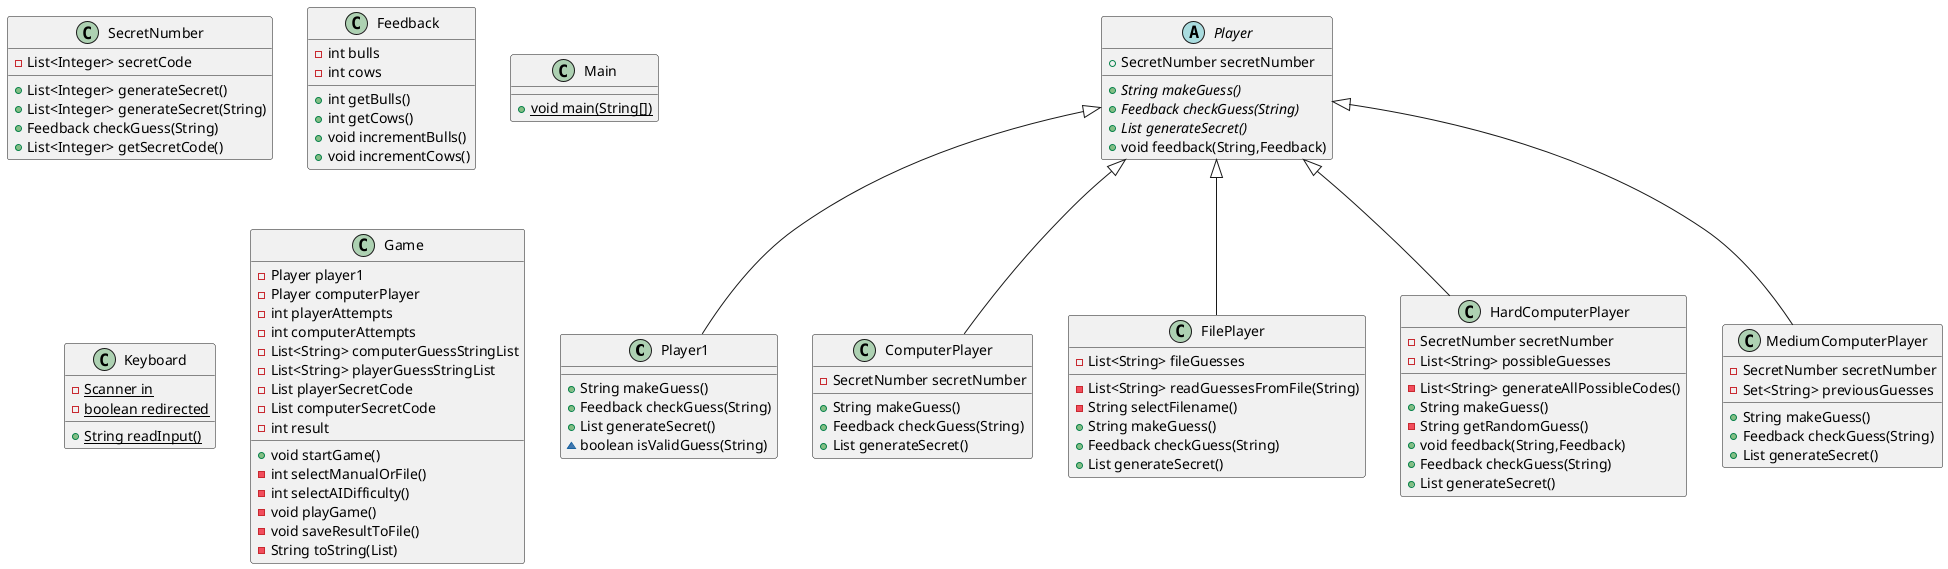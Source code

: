 @startuml
class Player1 {
+ String makeGuess()
+ Feedback checkGuess(String)
+ List generateSecret()
~ boolean isValidGuess(String)
}
class ComputerPlayer {
- SecretNumber secretNumber
+ String makeGuess()
+ Feedback checkGuess(String)
+ List generateSecret()
}
abstract class Player {
+ SecretNumber secretNumber
+ {abstract}String makeGuess()
+ {abstract}Feedback checkGuess(String)
+ {abstract}List generateSecret()
+ void feedback(String,Feedback)
}
class SecretNumber {
- List<Integer> secretCode
+ List<Integer> generateSecret()
+ List<Integer> generateSecret(String)
+ Feedback checkGuess(String)
+ List<Integer> getSecretCode()
}
class Feedback {
- int bulls
- int cows
+ int getBulls()
+ int getCows()
+ void incrementBulls()
+ void incrementCows()
}
class Main {
+ {static} void main(String[])
}
class Keyboard {
- {static} Scanner in
- {static} boolean redirected
+ {static} String readInput()
}
class FilePlayer {
- List<String> fileGuesses
- List<String> readGuessesFromFile(String)
- String selectFilename()
+ String makeGuess()
+ Feedback checkGuess(String)
+ List generateSecret()
}
class HardComputerPlayer {
- SecretNumber secretNumber
- List<String> possibleGuesses
- List<String> generateAllPossibleCodes()
+ String makeGuess()
- String getRandomGuess()
+ void feedback(String,Feedback)
+ Feedback checkGuess(String)
+ List generateSecret()
}
class Game {
- Player player1
- Player computerPlayer
- int playerAttempts
- int computerAttempts
- List<String> computerGuessStringList
- List<String> playerGuessStringList
- List playerSecretCode
- List computerSecretCode
- int result
+ void startGame()
- int selectManualOrFile()
- int selectAIDifficulty()
- void playGame()
- void saveResultToFile()
- String toString(List)
}
class MediumComputerPlayer {
- SecretNumber secretNumber
- Set<String> previousGuesses
+ String makeGuess()
+ Feedback checkGuess(String)
+ List generateSecret()
}


Player <|-- Player1
Player <|-- ComputerPlayer
Player <|-- FilePlayer
Player <|-- HardComputerPlayer
Player <|-- MediumComputerPlayer
@enduml